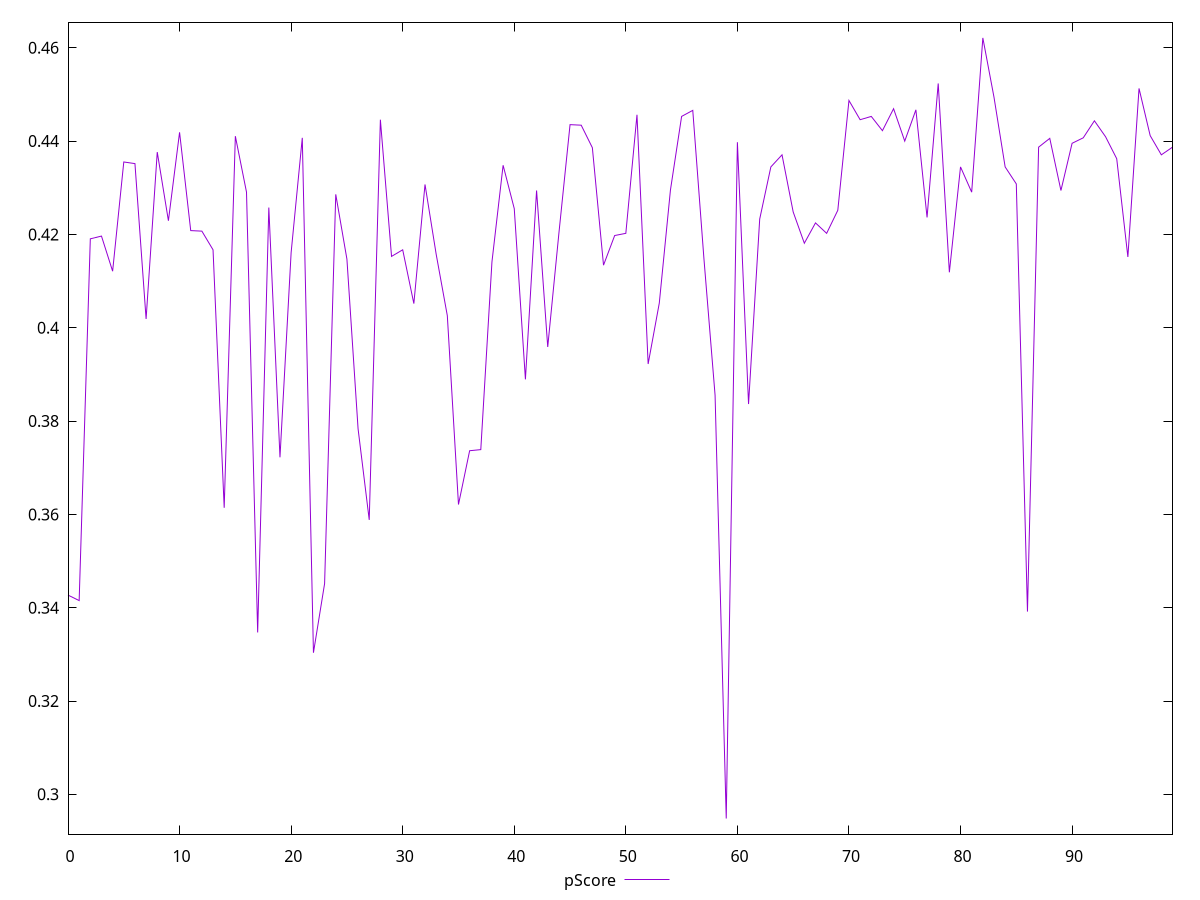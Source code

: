 reset

$pScore <<EOF
0 0.3427058823529412
1 0.34152941176470586
2 0.41905882352941176
3 0.41964705882352943
4 0.41211764705882353
5 0.4355294117647059
6 0.4351764705882353
7 0.40188235294117647
8 0.4376470588235294
9 0.42294117647058826
10 0.44188235294117645
11 0.4208235294117647
12 0.42070588235294115
13 0.41670588235294115
14 0.3614117647058823
15 0.4410588235294118
16 0.42905882352941177
17 0.3347058823529412
18 0.42576470588235293
19 0.37223529411764705
20 0.41611764705882354
21 0.44070588235294117
22 0.33035294117647057
23 0.3451764705882353
24 0.42858823529411766
25 0.41470588235294115
26 0.37835294117647056
27 0.3588235294117647
28 0.4445882352941176
29 0.4152941176470588
30 0.41670588235294115
31 0.4051764705882353
32 0.43070588235294116
33 0.4157647058823529
34 0.40258823529411764
35 0.36211764705882354
36 0.37364705882352944
37 0.37388235294117644
38 0.41411764705882353
39 0.4348235294117647
40 0.4255294117647059
41 0.38894117647058823
42 0.4294117647058824
43 0.39588235294117646
44 0.42023529411764704
45 0.4435294117647059
46 0.44341176470588234
47 0.43858823529411767
48 0.41341176470588237
49 0.41976470588235293
50 0.42023529411764704
51 0.4456470588235294
52 0.39223529411764707
53 0.4052941176470588
54 0.4295294117647059
55 0.44529411764705884
56 0.4465882352941176
57 0.4148235294117647
58 0.3855294117647059
59 0.2948235294117647
60 0.43976470588235295
61 0.3836470588235294
62 0.4232941176470588
63 0.4344705882352941
64 0.4370588235294118
65 0.4248235294117647
66 0.41811764705882354
67 0.4224705882352941
68 0.42023529411764704
69 0.42517647058823527
70 0.4487058823529412
71 0.4445882352941176
72 0.44529411764705884
73 0.44223529411764706
74 0.44694117647058823
75 0.44
76 0.4467058823529412
77 0.4236470588235294
78 0.45235294117647057
79 0.4118823529411765
80 0.4344705882352941
81 0.42905882352941177
82 0.4621176470588235
83 0.44941176470588234
84 0.4344705882352941
85 0.4308235294117647
86 0.3391764705882353
87 0.43870588235294117
88 0.44058823529411767
89 0.4294117647058824
90 0.4395294117647059
91 0.44070588235294117
92 0.4443529411764706
93 0.4409411764705882
94 0.43623529411764705
95 0.41517647058823526
96 0.45129411764705885
97 0.4411764705882353
98 0.4370588235294118
99 0.43870588235294117
EOF

set key outside below
set xrange [0:99]
set yrange [0.2914776470588235:0.4654635294117647]
set trange [0.2914776470588235:0.4654635294117647]
set terminal svg size 640, 500 enhanced background rgb 'white'
set output "report_00013_2021-02-09T12-04-24.940Z/render-blocking-resources/samples/pages+cached/pScore/values.svg"

plot $pScore title "pScore" with line

reset

